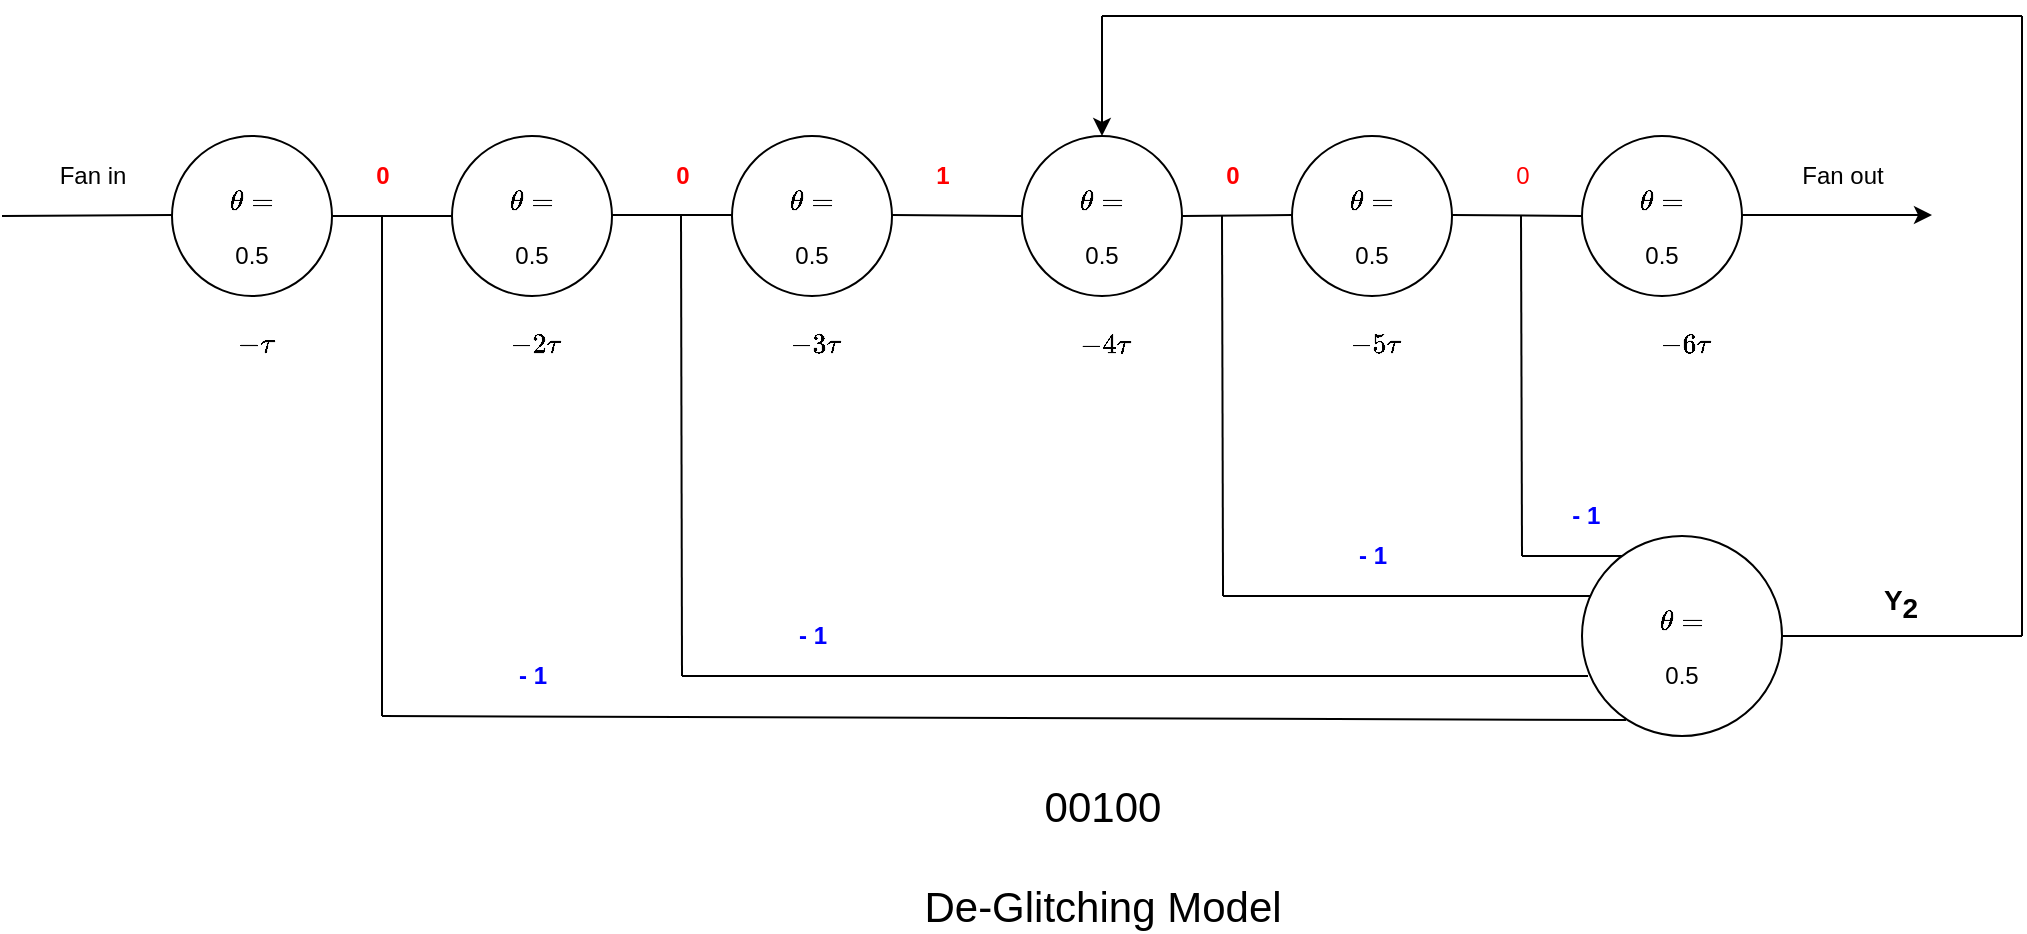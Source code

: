 <mxfile version="13.6.5" type="device"><diagram id="JY3UknbNXtojxZc3sMFP" name="Page-1"><mxGraphModel dx="946" dy="511" grid="1" gridSize="9" guides="1" tooltips="1" connect="1" arrows="1" fold="1" page="1" pageScale="1" pageWidth="1654" pageHeight="2336" background="#ffffff" math="1" shadow="0"><root><mxCell id="0"/><mxCell id="1" parent="0"/><mxCell id="SLspJrB4RN7694HrV3xO-2" value="$$\theta = $$0.5" style="ellipse;whiteSpace=wrap;html=1;aspect=fixed;" parent="1" vertex="1"><mxGeometry x="105" y="230" width="80" height="80" as="geometry"/></mxCell><mxCell id="SLspJrB4RN7694HrV3xO-3" value="&lt;span&gt;$$\theta = $$0.5&lt;/span&gt;" style="ellipse;whiteSpace=wrap;html=1;aspect=fixed;" parent="1" vertex="1"><mxGeometry x="245" y="230" width="80" height="80" as="geometry"/></mxCell><mxCell id="SLspJrB4RN7694HrV3xO-4" value="&lt;span&gt;$$\theta = $$0.5&lt;/span&gt;" style="ellipse;whiteSpace=wrap;html=1;aspect=fixed;" parent="1" vertex="1"><mxGeometry x="385" y="230" width="80" height="80" as="geometry"/></mxCell><mxCell id="SLspJrB4RN7694HrV3xO-5" value="$$\theta = $$0.5" style="ellipse;whiteSpace=wrap;html=1;aspect=fixed;" parent="1" vertex="1"><mxGeometry x="530" y="230" width="80" height="80" as="geometry"/></mxCell><mxCell id="SLspJrB4RN7694HrV3xO-6" value="$$\theta = $$0.5" style="ellipse;whiteSpace=wrap;html=1;aspect=fixed;" parent="1" vertex="1"><mxGeometry x="665" y="230" width="80" height="80" as="geometry"/></mxCell><mxCell id="SLspJrB4RN7694HrV3xO-9" value="" style="endArrow=none;html=1;strokeColor=#000000;entryX=0;entryY=0.5;entryDx=0;entryDy=0;" parent="1" target="SLspJrB4RN7694HrV3xO-3" edge="1"><mxGeometry width="50" height="50" relative="1" as="geometry"><mxPoint x="185" y="270" as="sourcePoint"/><mxPoint x="235" y="220" as="targetPoint"/><Array as="points"/></mxGeometry></mxCell><mxCell id="SLspJrB4RN7694HrV3xO-10" value="" style="endArrow=none;html=1;strokeColor=#000000;entryX=0;entryY=0.5;entryDx=0;entryDy=0;" parent="1" edge="1"><mxGeometry width="50" height="50" relative="1" as="geometry"><mxPoint x="325" y="269.5" as="sourcePoint"/><mxPoint x="385" y="269.5" as="targetPoint"/><Array as="points"/></mxGeometry></mxCell><mxCell id="SLspJrB4RN7694HrV3xO-11" value="" style="endArrow=none;html=1;strokeColor=#000000;entryX=0;entryY=0.5;entryDx=0;entryDy=0;" parent="1" target="SLspJrB4RN7694HrV3xO-5" edge="1"><mxGeometry width="50" height="50" relative="1" as="geometry"><mxPoint x="465" y="269.5" as="sourcePoint"/><mxPoint x="525" y="269.5" as="targetPoint"/><Array as="points"/></mxGeometry></mxCell><mxCell id="SLspJrB4RN7694HrV3xO-13" value="" style="endArrow=none;html=1;strokeColor=#000000;entryX=0;entryY=0.5;entryDx=0;entryDy=0;" parent="1" edge="1"><mxGeometry width="50" height="50" relative="1" as="geometry"><mxPoint x="20" y="270" as="sourcePoint"/><mxPoint x="105" y="269.5" as="targetPoint"/><Array as="points"/></mxGeometry></mxCell><mxCell id="SLspJrB4RN7694HrV3xO-16" value="" style="endArrow=classic;html=1;strokeColor=#000000;" parent="1" edge="1"><mxGeometry width="50" height="50" relative="1" as="geometry"><mxPoint x="890" y="269.5" as="sourcePoint"/><mxPoint x="985" y="269.5" as="targetPoint"/></mxGeometry></mxCell><mxCell id="SLspJrB4RN7694HrV3xO-17" value="Fan out" style="text;html=1;align=center;verticalAlign=middle;resizable=0;points=[];autosize=1;" parent="1" vertex="1"><mxGeometry x="910" y="240" width="60" height="20" as="geometry"/></mxCell><mxCell id="SLspJrB4RN7694HrV3xO-20" value="Fan in" style="text;html=1;align=center;verticalAlign=middle;resizable=0;points=[];autosize=1;" parent="1" vertex="1"><mxGeometry x="40" y="240" width="50" height="20" as="geometry"/></mxCell><mxCell id="SLspJrB4RN7694HrV3xO-24" value="&lt;font color=&quot;#ff0000&quot;&gt;&lt;b&gt;0&lt;/b&gt;&lt;/font&gt;" style="text;html=1;align=center;verticalAlign=middle;resizable=0;points=[];autosize=1;" parent="1" vertex="1"><mxGeometry x="625" y="240" width="20" height="20" as="geometry"/></mxCell><mxCell id="SLspJrB4RN7694HrV3xO-25" value="&lt;font color=&quot;#ff0000&quot;&gt;&lt;b&gt;0&lt;/b&gt;&lt;/font&gt;" style="text;html=1;align=center;verticalAlign=middle;resizable=0;points=[];autosize=1;" parent="1" vertex="1"><mxGeometry x="200" y="240" width="20" height="20" as="geometry"/></mxCell><mxCell id="SLspJrB4RN7694HrV3xO-27" value="&lt;font color=&quot;#ff0000&quot;&gt;&lt;b&gt;0&lt;/b&gt;&lt;/font&gt;" style="text;html=1;align=center;verticalAlign=middle;resizable=0;points=[];autosize=1;" parent="1" vertex="1"><mxGeometry x="350" y="240" width="20" height="20" as="geometry"/></mxCell><mxCell id="SLspJrB4RN7694HrV3xO-28" value="&lt;font color=&quot;#ff0000&quot;&gt;&lt;b&gt;1&lt;/b&gt;&lt;/font&gt;" style="text;html=1;align=center;verticalAlign=middle;resizable=0;points=[];autosize=1;" parent="1" vertex="1"><mxGeometry x="480" y="240" width="20" height="20" as="geometry"/></mxCell><mxCell id="SLspJrB4RN7694HrV3xO-29" value="$$\theta = $$0.5" style="ellipse;whiteSpace=wrap;html=1;aspect=fixed;" parent="1" vertex="1"><mxGeometry x="810" y="230" width="80" height="80" as="geometry"/></mxCell><mxCell id="SLspJrB4RN7694HrV3xO-30" value="" style="endArrow=none;html=1;strokeColor=#000000;entryX=0;entryY=0.5;entryDx=0;entryDy=0;" parent="1" target="SLspJrB4RN7694HrV3xO-29" edge="1"><mxGeometry width="50" height="50" relative="1" as="geometry"><mxPoint x="745" y="269.5" as="sourcePoint"/><mxPoint x="805" y="269.5" as="targetPoint"/><Array as="points"/></mxGeometry></mxCell><mxCell id="SLspJrB4RN7694HrV3xO-31" value="&lt;font color=&quot;#ff0000&quot;&gt;0&lt;/font&gt;" style="text;html=1;align=center;verticalAlign=middle;resizable=0;points=[];autosize=1;" parent="1" vertex="1"><mxGeometry x="770" y="240" width="20" height="20" as="geometry"/></mxCell><mxCell id="SLspJrB4RN7694HrV3xO-35" value="" style="endArrow=none;html=1;strokeColor=#000000;rounded=0;" parent="1" edge="1"><mxGeometry width="50" height="50" relative="1" as="geometry"><mxPoint x="210" y="520" as="sourcePoint"/><mxPoint x="210" y="270" as="targetPoint"/></mxGeometry></mxCell><mxCell id="SLspJrB4RN7694HrV3xO-36" value="" style="endArrow=none;html=1;strokeColor=#000000;entryX=0.22;entryY=0.92;entryDx=0;entryDy=0;entryPerimeter=0;" parent="1" target="SLspJrB4RN7694HrV3xO-49" edge="1"><mxGeometry width="50" height="50" relative="1" as="geometry"><mxPoint x="210" y="520" as="sourcePoint"/><mxPoint x="800" y="520" as="targetPoint"/></mxGeometry></mxCell><mxCell id="SLspJrB4RN7694HrV3xO-37" value="" style="endArrow=none;html=1;strokeColor=#000000;rounded=0;" parent="1" edge="1"><mxGeometry width="50" height="50" relative="1" as="geometry"><mxPoint x="360" y="500" as="sourcePoint"/><mxPoint x="359.5" y="270" as="targetPoint"/></mxGeometry></mxCell><mxCell id="SLspJrB4RN7694HrV3xO-38" value="" style="endArrow=none;html=1;strokeColor=#000000;entryX=0.03;entryY=0.7;entryDx=0;entryDy=0;entryPerimeter=0;" parent="1" target="SLspJrB4RN7694HrV3xO-49" edge="1"><mxGeometry width="50" height="50" relative="1" as="geometry"><mxPoint x="360" y="500" as="sourcePoint"/><mxPoint x="800" y="500" as="targetPoint"/></mxGeometry></mxCell><mxCell id="SLspJrB4RN7694HrV3xO-43" value="" style="endArrow=none;html=1;strokeColor=#000000;" parent="1" edge="1"><mxGeometry width="50" height="50" relative="1" as="geometry"><mxPoint x="780" y="440" as="sourcePoint"/><mxPoint x="779.5" y="270" as="targetPoint"/></mxGeometry></mxCell><mxCell id="SLspJrB4RN7694HrV3xO-12" value="" style="endArrow=none;html=1;strokeColor=#000000;entryX=0;entryY=0.5;entryDx=0;entryDy=0;" parent="1" edge="1"><mxGeometry width="50" height="50" relative="1" as="geometry"><mxPoint x="610" y="270" as="sourcePoint"/><mxPoint x="665" y="269.5" as="targetPoint"/><Array as="points"/></mxGeometry></mxCell><mxCell id="SLspJrB4RN7694HrV3xO-42" value="" style="endArrow=none;html=1;strokeColor=#000000;entryX=0.04;entryY=0.3;entryDx=0;entryDy=0;entryPerimeter=0;" parent="1" target="SLspJrB4RN7694HrV3xO-49" edge="1"><mxGeometry width="50" height="50" relative="1" as="geometry"><mxPoint x="630.514" y="460" as="sourcePoint"/><mxPoint x="800" y="460" as="targetPoint"/></mxGeometry></mxCell><mxCell id="SLspJrB4RN7694HrV3xO-49" value="$$\theta = $$0.5" style="ellipse;whiteSpace=wrap;html=1;aspect=fixed;" parent="1" vertex="1"><mxGeometry x="810" y="430" width="100" height="100" as="geometry"/></mxCell><mxCell id="SLspJrB4RN7694HrV3xO-41" value="" style="endArrow=none;html=1;strokeColor=#000000;" parent="1" edge="1"><mxGeometry width="50" height="50" relative="1" as="geometry"><mxPoint x="630.514" y="460" as="sourcePoint"/><mxPoint x="630" y="270" as="targetPoint"/></mxGeometry></mxCell><mxCell id="SLspJrB4RN7694HrV3xO-45" value="" style="endArrow=none;html=1;strokeColor=#000000;" parent="1" edge="1"><mxGeometry width="50" height="50" relative="1" as="geometry"><mxPoint x="780" y="440" as="sourcePoint"/><mxPoint x="830" y="440" as="targetPoint"/></mxGeometry></mxCell><mxCell id="SLspJrB4RN7694HrV3xO-51" style="edgeStyle=orthogonalEdgeStyle;rounded=0;orthogonalLoop=1;jettySize=auto;html=1;exitX=0.5;exitY=1;exitDx=0;exitDy=0;strokeColor=#000000;" parent="1" source="SLspJrB4RN7694HrV3xO-49" target="SLspJrB4RN7694HrV3xO-49" edge="1"><mxGeometry relative="1" as="geometry"/></mxCell><mxCell id="SLspJrB4RN7694HrV3xO-52" value="&lt;font color=&quot;#0000ff&quot;&gt;&lt;b&gt;&amp;nbsp;- 1&lt;/b&gt;&lt;/font&gt;" style="text;html=1;align=center;verticalAlign=middle;resizable=0;points=[];autosize=1;" parent="1" vertex="1"><mxGeometry x="795" y="410" width="30" height="20" as="geometry"/></mxCell><mxCell id="SLspJrB4RN7694HrV3xO-53" value="&lt;font color=&quot;#0000ff&quot;&gt;&lt;b&gt;- 1&lt;/b&gt;&lt;/font&gt;" style="text;html=1;align=center;verticalAlign=middle;resizable=0;points=[];autosize=1;" parent="1" vertex="1"><mxGeometry x="690" y="430" width="30" height="20" as="geometry"/></mxCell><mxCell id="SLspJrB4RN7694HrV3xO-55" value="&lt;font color=&quot;#0000ff&quot;&gt;&lt;b&gt;- 1&lt;/b&gt;&lt;/font&gt;" style="text;html=1;align=center;verticalAlign=middle;resizable=0;points=[];autosize=1;" parent="1" vertex="1"><mxGeometry x="410" y="470" width="30" height="20" as="geometry"/></mxCell><mxCell id="SLspJrB4RN7694HrV3xO-56" value="&lt;font color=&quot;#0000ff&quot;&gt;&lt;b&gt;- 1&lt;/b&gt;&lt;/font&gt;" style="text;html=1;align=center;verticalAlign=middle;resizable=0;points=[];autosize=1;" parent="1" vertex="1"><mxGeometry x="270" y="490" width="30" height="20" as="geometry"/></mxCell><mxCell id="SLspJrB4RN7694HrV3xO-65" value="&lt;font style=&quot;font-size: 21px&quot;&gt;00100 &lt;br&gt;&lt;br&gt;De-Glitching Model&lt;/font&gt;" style="text;html=1;align=center;verticalAlign=middle;resizable=0;points=[];autosize=1;" parent="1" vertex="1"><mxGeometry x="475" y="560" width="190" height="60" as="geometry"/></mxCell><mxCell id="SLspJrB4RN7694HrV3xO-59" value="" style="endArrow=none;html=1;strokeColor=#000000;rounded=0;" parent="1" edge="1"><mxGeometry width="50" height="50" relative="1" as="geometry"><mxPoint x="910" y="480" as="sourcePoint"/><mxPoint x="1030" y="480" as="targetPoint"/></mxGeometry></mxCell><mxCell id="SLspJrB4RN7694HrV3xO-60" value="" style="endArrow=none;html=1;strokeColor=#000000;rounded=0;" parent="1" edge="1"><mxGeometry width="50" height="50" relative="1" as="geometry"><mxPoint x="1030" y="480" as="sourcePoint"/><mxPoint x="1030" y="170" as="targetPoint"/></mxGeometry></mxCell><mxCell id="SLspJrB4RN7694HrV3xO-61" value="" style="endArrow=none;html=1;strokeColor=#000000;rounded=0;" parent="1" edge="1"><mxGeometry width="50" height="50" relative="1" as="geometry"><mxPoint x="570" y="170" as="sourcePoint"/><mxPoint x="1030" y="170" as="targetPoint"/></mxGeometry></mxCell><mxCell id="SLspJrB4RN7694HrV3xO-62" value="" style="endArrow=classic;html=1;strokeColor=#000000;entryX=0.5;entryY=0;entryDx=0;entryDy=0;" parent="1" target="SLspJrB4RN7694HrV3xO-5" edge="1"><mxGeometry width="50" height="50" relative="1" as="geometry"><mxPoint x="570" y="170" as="sourcePoint"/><mxPoint x="560.078" y="210" as="targetPoint"/><Array as="points"/></mxGeometry></mxCell><mxCell id="ObkKXlpssHfPnwM2nC0P-1" value="&lt;b style=&quot;font-size: 14px;&quot;&gt;Y&lt;sub style=&quot;font-size: 14px;&quot;&gt;2&lt;/sub&gt;&lt;/b&gt;" style="text;html=1;align=center;verticalAlign=middle;resizable=0;points=[];autosize=1;fontSize=14;" parent="1" vertex="1"><mxGeometry x="955" y="450" width="27" height="27" as="geometry"/></mxCell><mxCell id="HcsO17NTxOfUih_NdLhA-1" value="$$-\tau$$" style="text;html=1;align=center;verticalAlign=middle;resizable=0;points=[];autosize=1;" vertex="1" parent="1"><mxGeometry x="115" y="325" width="63" height="18" as="geometry"/></mxCell><mxCell id="HcsO17NTxOfUih_NdLhA-2" value="$$-2\tau$$" style="text;html=1;align=center;verticalAlign=middle;resizable=0;points=[];autosize=1;" vertex="1" parent="1"><mxGeometry x="249.5" y="325" width="72" height="18" as="geometry"/></mxCell><mxCell id="HcsO17NTxOfUih_NdLhA-3" value="$$-3\tau$$" style="text;html=1;align=center;verticalAlign=middle;resizable=0;points=[];autosize=1;" vertex="1" parent="1"><mxGeometry x="389.5" y="325" width="72" height="18" as="geometry"/></mxCell><mxCell id="HcsO17NTxOfUih_NdLhA-4" value="$$-4\tau$$" style="text;html=1;align=center;verticalAlign=middle;resizable=0;points=[];autosize=1;" vertex="1" parent="1"><mxGeometry x="534.5" y="325" width="72" height="18" as="geometry"/></mxCell><mxCell id="HcsO17NTxOfUih_NdLhA-5" value="$$-5\tau$$" style="text;html=1;align=center;verticalAlign=middle;resizable=0;points=[];autosize=1;" vertex="1" parent="1"><mxGeometry x="669.5" y="325" width="72" height="18" as="geometry"/></mxCell><mxCell id="HcsO17NTxOfUih_NdLhA-6" value="$$-6\tau$$" style="text;html=1;align=center;verticalAlign=middle;resizable=0;points=[];autosize=1;" vertex="1" parent="1"><mxGeometry x="824.5" y="325" width="72" height="18" as="geometry"/></mxCell></root></mxGraphModel></diagram></mxfile>